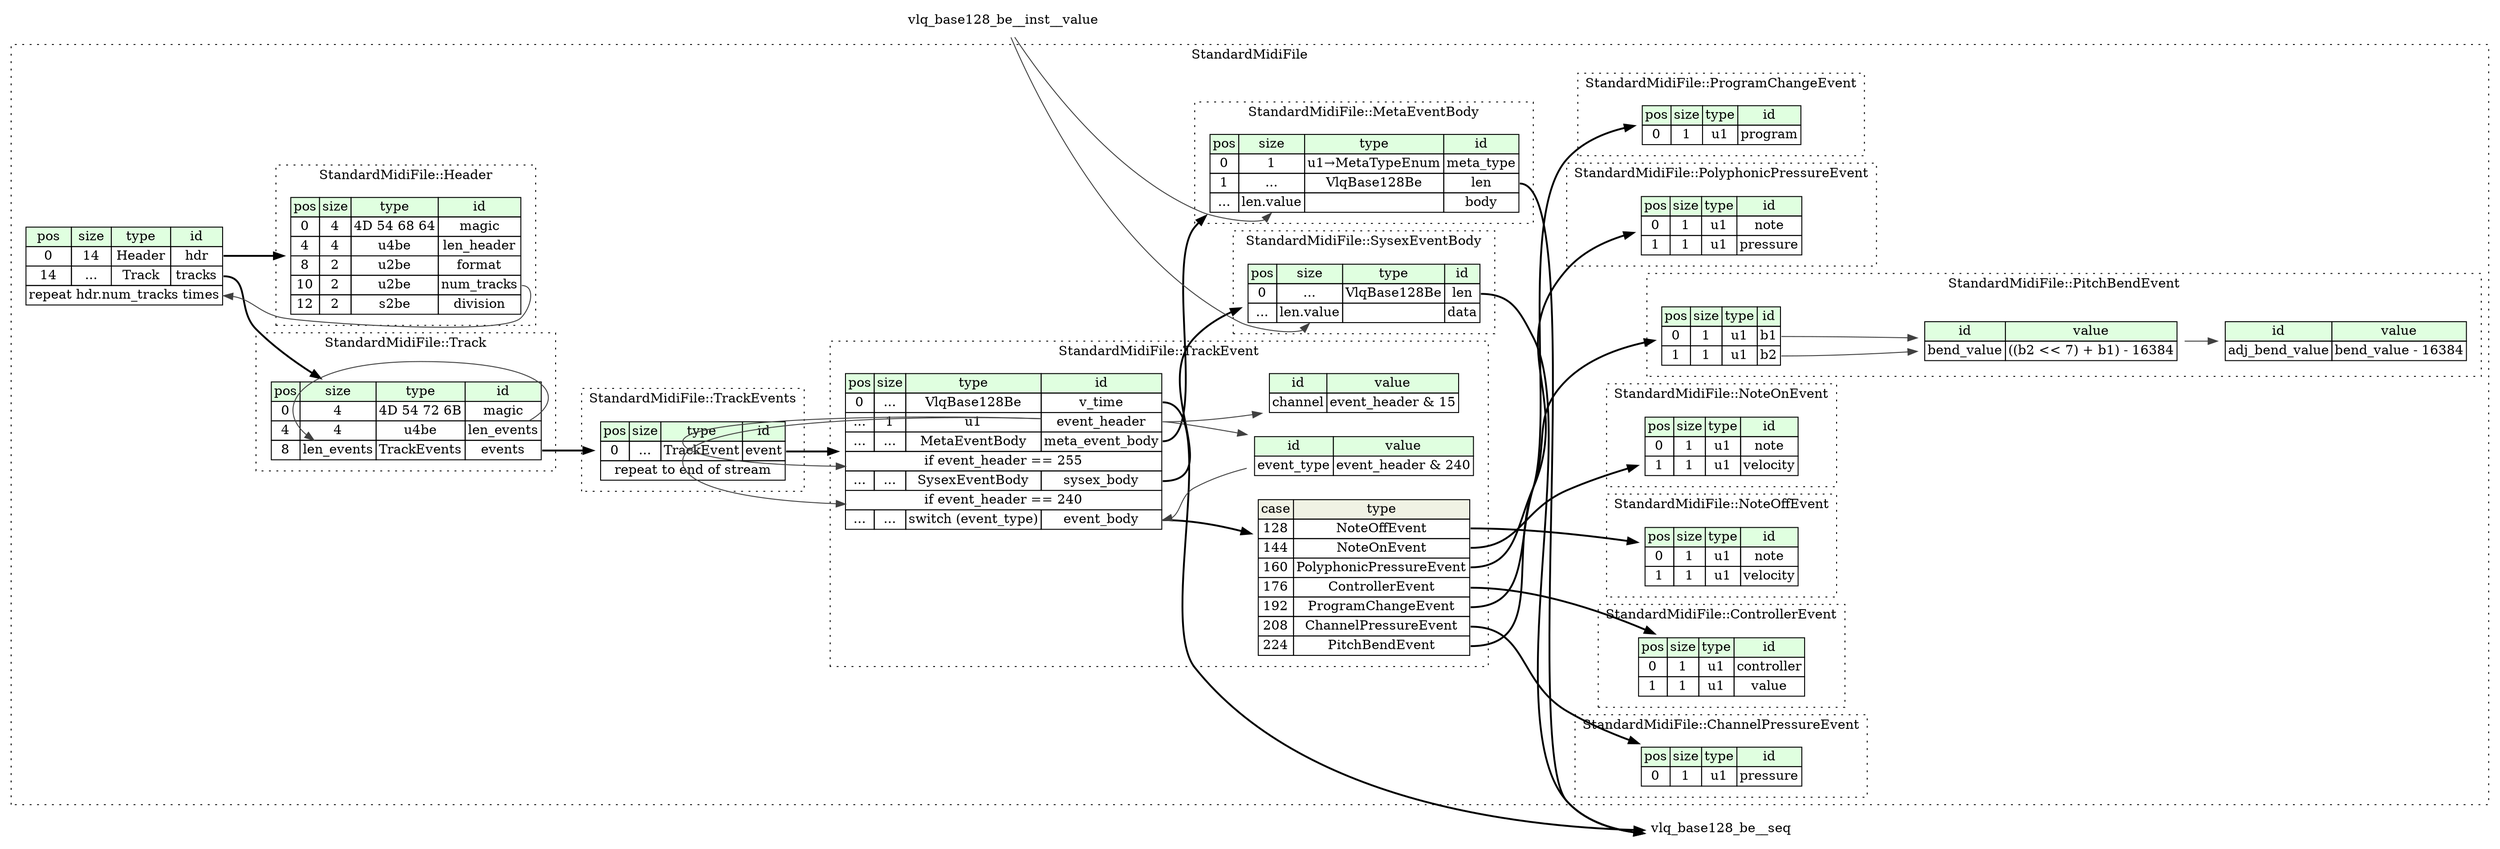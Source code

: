 digraph {
	rankdir=LR;
	node [shape=plaintext];
	subgraph cluster__standard_midi_file {
		label="StandardMidiFile";
		graph[style=dotted];

		standard_midi_file__seq [label=<<TABLE BORDER="0" CELLBORDER="1" CELLSPACING="0">
			<TR><TD BGCOLOR="#E0FFE0">pos</TD><TD BGCOLOR="#E0FFE0">size</TD><TD BGCOLOR="#E0FFE0">type</TD><TD BGCOLOR="#E0FFE0">id</TD></TR>
			<TR><TD PORT="hdr_pos">0</TD><TD PORT="hdr_size">14</TD><TD>Header</TD><TD PORT="hdr_type">hdr</TD></TR>
			<TR><TD PORT="tracks_pos">14</TD><TD PORT="tracks_size">...</TD><TD>Track</TD><TD PORT="tracks_type">tracks</TD></TR>
			<TR><TD COLSPAN="4" PORT="tracks__repeat">repeat hdr.num_tracks times</TD></TR>
		</TABLE>>];
		subgraph cluster__channel_pressure_event {
			label="StandardMidiFile::ChannelPressureEvent";
			graph[style=dotted];

			channel_pressure_event__seq [label=<<TABLE BORDER="0" CELLBORDER="1" CELLSPACING="0">
				<TR><TD BGCOLOR="#E0FFE0">pos</TD><TD BGCOLOR="#E0FFE0">size</TD><TD BGCOLOR="#E0FFE0">type</TD><TD BGCOLOR="#E0FFE0">id</TD></TR>
				<TR><TD PORT="pressure_pos">0</TD><TD PORT="pressure_size">1</TD><TD>u1</TD><TD PORT="pressure_type">pressure</TD></TR>
			</TABLE>>];
		}
		subgraph cluster__controller_event {
			label="StandardMidiFile::ControllerEvent";
			graph[style=dotted];

			controller_event__seq [label=<<TABLE BORDER="0" CELLBORDER="1" CELLSPACING="0">
				<TR><TD BGCOLOR="#E0FFE0">pos</TD><TD BGCOLOR="#E0FFE0">size</TD><TD BGCOLOR="#E0FFE0">type</TD><TD BGCOLOR="#E0FFE0">id</TD></TR>
				<TR><TD PORT="controller_pos">0</TD><TD PORT="controller_size">1</TD><TD>u1</TD><TD PORT="controller_type">controller</TD></TR>
				<TR><TD PORT="value_pos">1</TD><TD PORT="value_size">1</TD><TD>u1</TD><TD PORT="value_type">value</TD></TR>
			</TABLE>>];
		}
		subgraph cluster__header {
			label="StandardMidiFile::Header";
			graph[style=dotted];

			header__seq [label=<<TABLE BORDER="0" CELLBORDER="1" CELLSPACING="0">
				<TR><TD BGCOLOR="#E0FFE0">pos</TD><TD BGCOLOR="#E0FFE0">size</TD><TD BGCOLOR="#E0FFE0">type</TD><TD BGCOLOR="#E0FFE0">id</TD></TR>
				<TR><TD PORT="magic_pos">0</TD><TD PORT="magic_size">4</TD><TD>4D 54 68 64</TD><TD PORT="magic_type">magic</TD></TR>
				<TR><TD PORT="len_header_pos">4</TD><TD PORT="len_header_size">4</TD><TD>u4be</TD><TD PORT="len_header_type">len_header</TD></TR>
				<TR><TD PORT="format_pos">8</TD><TD PORT="format_size">2</TD><TD>u2be</TD><TD PORT="format_type">format</TD></TR>
				<TR><TD PORT="num_tracks_pos">10</TD><TD PORT="num_tracks_size">2</TD><TD>u2be</TD><TD PORT="num_tracks_type">num_tracks</TD></TR>
				<TR><TD PORT="division_pos">12</TD><TD PORT="division_size">2</TD><TD>s2be</TD><TD PORT="division_type">division</TD></TR>
			</TABLE>>];
		}
		subgraph cluster__meta_event_body {
			label="StandardMidiFile::MetaEventBody";
			graph[style=dotted];

			meta_event_body__seq [label=<<TABLE BORDER="0" CELLBORDER="1" CELLSPACING="0">
				<TR><TD BGCOLOR="#E0FFE0">pos</TD><TD BGCOLOR="#E0FFE0">size</TD><TD BGCOLOR="#E0FFE0">type</TD><TD BGCOLOR="#E0FFE0">id</TD></TR>
				<TR><TD PORT="meta_type_pos">0</TD><TD PORT="meta_type_size">1</TD><TD>u1→MetaTypeEnum</TD><TD PORT="meta_type_type">meta_type</TD></TR>
				<TR><TD PORT="len_pos">1</TD><TD PORT="len_size">...</TD><TD>VlqBase128Be</TD><TD PORT="len_type">len</TD></TR>
				<TR><TD PORT="body_pos">...</TD><TD PORT="body_size">len.value</TD><TD></TD><TD PORT="body_type">body</TD></TR>
			</TABLE>>];
		}
		subgraph cluster__note_off_event {
			label="StandardMidiFile::NoteOffEvent";
			graph[style=dotted];

			note_off_event__seq [label=<<TABLE BORDER="0" CELLBORDER="1" CELLSPACING="0">
				<TR><TD BGCOLOR="#E0FFE0">pos</TD><TD BGCOLOR="#E0FFE0">size</TD><TD BGCOLOR="#E0FFE0">type</TD><TD BGCOLOR="#E0FFE0">id</TD></TR>
				<TR><TD PORT="note_pos">0</TD><TD PORT="note_size">1</TD><TD>u1</TD><TD PORT="note_type">note</TD></TR>
				<TR><TD PORT="velocity_pos">1</TD><TD PORT="velocity_size">1</TD><TD>u1</TD><TD PORT="velocity_type">velocity</TD></TR>
			</TABLE>>];
		}
		subgraph cluster__note_on_event {
			label="StandardMidiFile::NoteOnEvent";
			graph[style=dotted];

			note_on_event__seq [label=<<TABLE BORDER="0" CELLBORDER="1" CELLSPACING="0">
				<TR><TD BGCOLOR="#E0FFE0">pos</TD><TD BGCOLOR="#E0FFE0">size</TD><TD BGCOLOR="#E0FFE0">type</TD><TD BGCOLOR="#E0FFE0">id</TD></TR>
				<TR><TD PORT="note_pos">0</TD><TD PORT="note_size">1</TD><TD>u1</TD><TD PORT="note_type">note</TD></TR>
				<TR><TD PORT="velocity_pos">1</TD><TD PORT="velocity_size">1</TD><TD>u1</TD><TD PORT="velocity_type">velocity</TD></TR>
			</TABLE>>];
		}
		subgraph cluster__pitch_bend_event {
			label="StandardMidiFile::PitchBendEvent";
			graph[style=dotted];

			pitch_bend_event__seq [label=<<TABLE BORDER="0" CELLBORDER="1" CELLSPACING="0">
				<TR><TD BGCOLOR="#E0FFE0">pos</TD><TD BGCOLOR="#E0FFE0">size</TD><TD BGCOLOR="#E0FFE0">type</TD><TD BGCOLOR="#E0FFE0">id</TD></TR>
				<TR><TD PORT="b1_pos">0</TD><TD PORT="b1_size">1</TD><TD>u1</TD><TD PORT="b1_type">b1</TD></TR>
				<TR><TD PORT="b2_pos">1</TD><TD PORT="b2_size">1</TD><TD>u1</TD><TD PORT="b2_type">b2</TD></TR>
			</TABLE>>];
			pitch_bend_event__inst__adj_bend_value [label=<<TABLE BORDER="0" CELLBORDER="1" CELLSPACING="0">
				<TR><TD BGCOLOR="#E0FFE0">id</TD><TD BGCOLOR="#E0FFE0">value</TD></TR>
				<TR><TD>adj_bend_value</TD><TD>bend_value - 16384</TD></TR>
			</TABLE>>];
			pitch_bend_event__inst__bend_value [label=<<TABLE BORDER="0" CELLBORDER="1" CELLSPACING="0">
				<TR><TD BGCOLOR="#E0FFE0">id</TD><TD BGCOLOR="#E0FFE0">value</TD></TR>
				<TR><TD>bend_value</TD><TD>((b2 &lt;&lt; 7) + b1) - 16384</TD></TR>
			</TABLE>>];
		}
		subgraph cluster__polyphonic_pressure_event {
			label="StandardMidiFile::PolyphonicPressureEvent";
			graph[style=dotted];

			polyphonic_pressure_event__seq [label=<<TABLE BORDER="0" CELLBORDER="1" CELLSPACING="0">
				<TR><TD BGCOLOR="#E0FFE0">pos</TD><TD BGCOLOR="#E0FFE0">size</TD><TD BGCOLOR="#E0FFE0">type</TD><TD BGCOLOR="#E0FFE0">id</TD></TR>
				<TR><TD PORT="note_pos">0</TD><TD PORT="note_size">1</TD><TD>u1</TD><TD PORT="note_type">note</TD></TR>
				<TR><TD PORT="pressure_pos">1</TD><TD PORT="pressure_size">1</TD><TD>u1</TD><TD PORT="pressure_type">pressure</TD></TR>
			</TABLE>>];
		}
		subgraph cluster__program_change_event {
			label="StandardMidiFile::ProgramChangeEvent";
			graph[style=dotted];

			program_change_event__seq [label=<<TABLE BORDER="0" CELLBORDER="1" CELLSPACING="0">
				<TR><TD BGCOLOR="#E0FFE0">pos</TD><TD BGCOLOR="#E0FFE0">size</TD><TD BGCOLOR="#E0FFE0">type</TD><TD BGCOLOR="#E0FFE0">id</TD></TR>
				<TR><TD PORT="program_pos">0</TD><TD PORT="program_size">1</TD><TD>u1</TD><TD PORT="program_type">program</TD></TR>
			</TABLE>>];
		}
		subgraph cluster__sysex_event_body {
			label="StandardMidiFile::SysexEventBody";
			graph[style=dotted];

			sysex_event_body__seq [label=<<TABLE BORDER="0" CELLBORDER="1" CELLSPACING="0">
				<TR><TD BGCOLOR="#E0FFE0">pos</TD><TD BGCOLOR="#E0FFE0">size</TD><TD BGCOLOR="#E0FFE0">type</TD><TD BGCOLOR="#E0FFE0">id</TD></TR>
				<TR><TD PORT="len_pos">0</TD><TD PORT="len_size">...</TD><TD>VlqBase128Be</TD><TD PORT="len_type">len</TD></TR>
				<TR><TD PORT="data_pos">...</TD><TD PORT="data_size">len.value</TD><TD></TD><TD PORT="data_type">data</TD></TR>
			</TABLE>>];
		}
		subgraph cluster__track {
			label="StandardMidiFile::Track";
			graph[style=dotted];

			track__seq [label=<<TABLE BORDER="0" CELLBORDER="1" CELLSPACING="0">
				<TR><TD BGCOLOR="#E0FFE0">pos</TD><TD BGCOLOR="#E0FFE0">size</TD><TD BGCOLOR="#E0FFE0">type</TD><TD BGCOLOR="#E0FFE0">id</TD></TR>
				<TR><TD PORT="magic_pos">0</TD><TD PORT="magic_size">4</TD><TD>4D 54 72 6B</TD><TD PORT="magic_type">magic</TD></TR>
				<TR><TD PORT="len_events_pos">4</TD><TD PORT="len_events_size">4</TD><TD>u4be</TD><TD PORT="len_events_type">len_events</TD></TR>
				<TR><TD PORT="events_pos">8</TD><TD PORT="events_size">len_events</TD><TD>TrackEvents</TD><TD PORT="events_type">events</TD></TR>
			</TABLE>>];
		}
		subgraph cluster__track_event {
			label="StandardMidiFile::TrackEvent";
			graph[style=dotted];

			track_event__seq [label=<<TABLE BORDER="0" CELLBORDER="1" CELLSPACING="0">
				<TR><TD BGCOLOR="#E0FFE0">pos</TD><TD BGCOLOR="#E0FFE0">size</TD><TD BGCOLOR="#E0FFE0">type</TD><TD BGCOLOR="#E0FFE0">id</TD></TR>
				<TR><TD PORT="v_time_pos">0</TD><TD PORT="v_time_size">...</TD><TD>VlqBase128Be</TD><TD PORT="v_time_type">v_time</TD></TR>
				<TR><TD PORT="event_header_pos">...</TD><TD PORT="event_header_size">1</TD><TD>u1</TD><TD PORT="event_header_type">event_header</TD></TR>
				<TR><TD PORT="meta_event_body_pos">...</TD><TD PORT="meta_event_body_size">...</TD><TD>MetaEventBody</TD><TD PORT="meta_event_body_type">meta_event_body</TD></TR>
				<TR><TD COLSPAN="4" PORT="meta_event_body__if">if event_header == 255</TD></TR>
				<TR><TD PORT="sysex_body_pos">...</TD><TD PORT="sysex_body_size">...</TD><TD>SysexEventBody</TD><TD PORT="sysex_body_type">sysex_body</TD></TR>
				<TR><TD COLSPAN="4" PORT="sysex_body__if">if event_header == 240</TD></TR>
				<TR><TD PORT="event_body_pos">...</TD><TD PORT="event_body_size">...</TD><TD>switch (event_type)</TD><TD PORT="event_body_type">event_body</TD></TR>
			</TABLE>>];
			track_event__inst__channel [label=<<TABLE BORDER="0" CELLBORDER="1" CELLSPACING="0">
				<TR><TD BGCOLOR="#E0FFE0">id</TD><TD BGCOLOR="#E0FFE0">value</TD></TR>
				<TR><TD>channel</TD><TD>event_header &amp; 15</TD></TR>
			</TABLE>>];
			track_event__inst__event_type [label=<<TABLE BORDER="0" CELLBORDER="1" CELLSPACING="0">
				<TR><TD BGCOLOR="#E0FFE0">id</TD><TD BGCOLOR="#E0FFE0">value</TD></TR>
				<TR><TD>event_type</TD><TD>event_header &amp; 240</TD></TR>
			</TABLE>>];
track_event__seq_event_body_switch [label=<<TABLE BORDER="0" CELLBORDER="1" CELLSPACING="0">
	<TR><TD BGCOLOR="#F0F2E4">case</TD><TD BGCOLOR="#F0F2E4">type</TD></TR>
	<TR><TD>128</TD><TD PORT="case0">NoteOffEvent</TD></TR>
	<TR><TD>144</TD><TD PORT="case1">NoteOnEvent</TD></TR>
	<TR><TD>160</TD><TD PORT="case2">PolyphonicPressureEvent</TD></TR>
	<TR><TD>176</TD><TD PORT="case3">ControllerEvent</TD></TR>
	<TR><TD>192</TD><TD PORT="case4">ProgramChangeEvent</TD></TR>
	<TR><TD>208</TD><TD PORT="case5">ChannelPressureEvent</TD></TR>
	<TR><TD>224</TD><TD PORT="case6">PitchBendEvent</TD></TR>
</TABLE>>];
		}
		subgraph cluster__track_events {
			label="StandardMidiFile::TrackEvents";
			graph[style=dotted];

			track_events__seq [label=<<TABLE BORDER="0" CELLBORDER="1" CELLSPACING="0">
				<TR><TD BGCOLOR="#E0FFE0">pos</TD><TD BGCOLOR="#E0FFE0">size</TD><TD BGCOLOR="#E0FFE0">type</TD><TD BGCOLOR="#E0FFE0">id</TD></TR>
				<TR><TD PORT="event_pos">0</TD><TD PORT="event_size">...</TD><TD>TrackEvent</TD><TD PORT="event_type">event</TD></TR>
				<TR><TD COLSPAN="4" PORT="event__repeat">repeat to end of stream</TD></TR>
			</TABLE>>];
		}
	}
	standard_midi_file__seq:hdr_type -> header__seq [style=bold];
	standard_midi_file__seq:tracks_type -> track__seq [style=bold];
	header__seq:num_tracks_type -> standard_midi_file__seq:tracks__repeat [color="#404040"];
	meta_event_body__seq:len_type -> vlq_base128_be__seq [style=bold];
	vlq_base128_be__inst__value:value_type -> meta_event_body__seq:body_size [color="#404040"];
	pitch_bend_event__inst__bend_value:bend_value_type -> pitch_bend_event__inst__adj_bend_value [color="#404040"];
	pitch_bend_event__seq:b2_type -> pitch_bend_event__inst__bend_value [color="#404040"];
	pitch_bend_event__seq:b1_type -> pitch_bend_event__inst__bend_value [color="#404040"];
	sysex_event_body__seq:len_type -> vlq_base128_be__seq [style=bold];
	vlq_base128_be__inst__value:value_type -> sysex_event_body__seq:data_size [color="#404040"];
	track__seq:len_events_type -> track__seq:events_size [color="#404040"];
	track__seq:events_type -> track_events__seq [style=bold];
	track_event__seq:v_time_type -> vlq_base128_be__seq [style=bold];
	track_event__seq:meta_event_body_type -> meta_event_body__seq [style=bold];
	track_event__seq:event_header_type -> track_event__seq:meta_event_body__if [color="#404040"];
	track_event__seq:sysex_body_type -> sysex_event_body__seq [style=bold];
	track_event__seq:event_header_type -> track_event__seq:sysex_body__if [color="#404040"];
	track_event__seq:event_body_type -> track_event__seq_event_body_switch [style=bold];
	track_event__seq_event_body_switch:case0 -> note_off_event__seq [style=bold];
	track_event__seq_event_body_switch:case1 -> note_on_event__seq [style=bold];
	track_event__seq_event_body_switch:case2 -> polyphonic_pressure_event__seq [style=bold];
	track_event__seq_event_body_switch:case3 -> controller_event__seq [style=bold];
	track_event__seq_event_body_switch:case4 -> program_change_event__seq [style=bold];
	track_event__seq_event_body_switch:case5 -> channel_pressure_event__seq [style=bold];
	track_event__seq_event_body_switch:case6 -> pitch_bend_event__seq [style=bold];
	track_event__inst__event_type:event_type_type -> track_event__seq:event_body_type [color="#404040"];
	track_event__seq:event_header_type -> track_event__inst__channel [color="#404040"];
	track_event__seq:event_header_type -> track_event__inst__event_type [color="#404040"];
	track_events__seq:event_type -> track_event__seq [style=bold];
}
